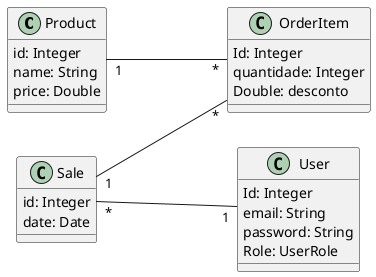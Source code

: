 @startuml
left to right direction

Product "1" --- "*" OrderItem
Sale "1" --- "*" OrderItem
Sale "*" --- "1" User

class Product {
    id: Integer
    name: String
    price: Double
}

class Sale {
    id: Integer
    date: Date
}

class OrderItem {
    Id: Integer
    quantidade: Integer
    Double: desconto
}

class User {
    Id: Integer
    email: String
    password: String
    Role: UserRole
}
@enduml